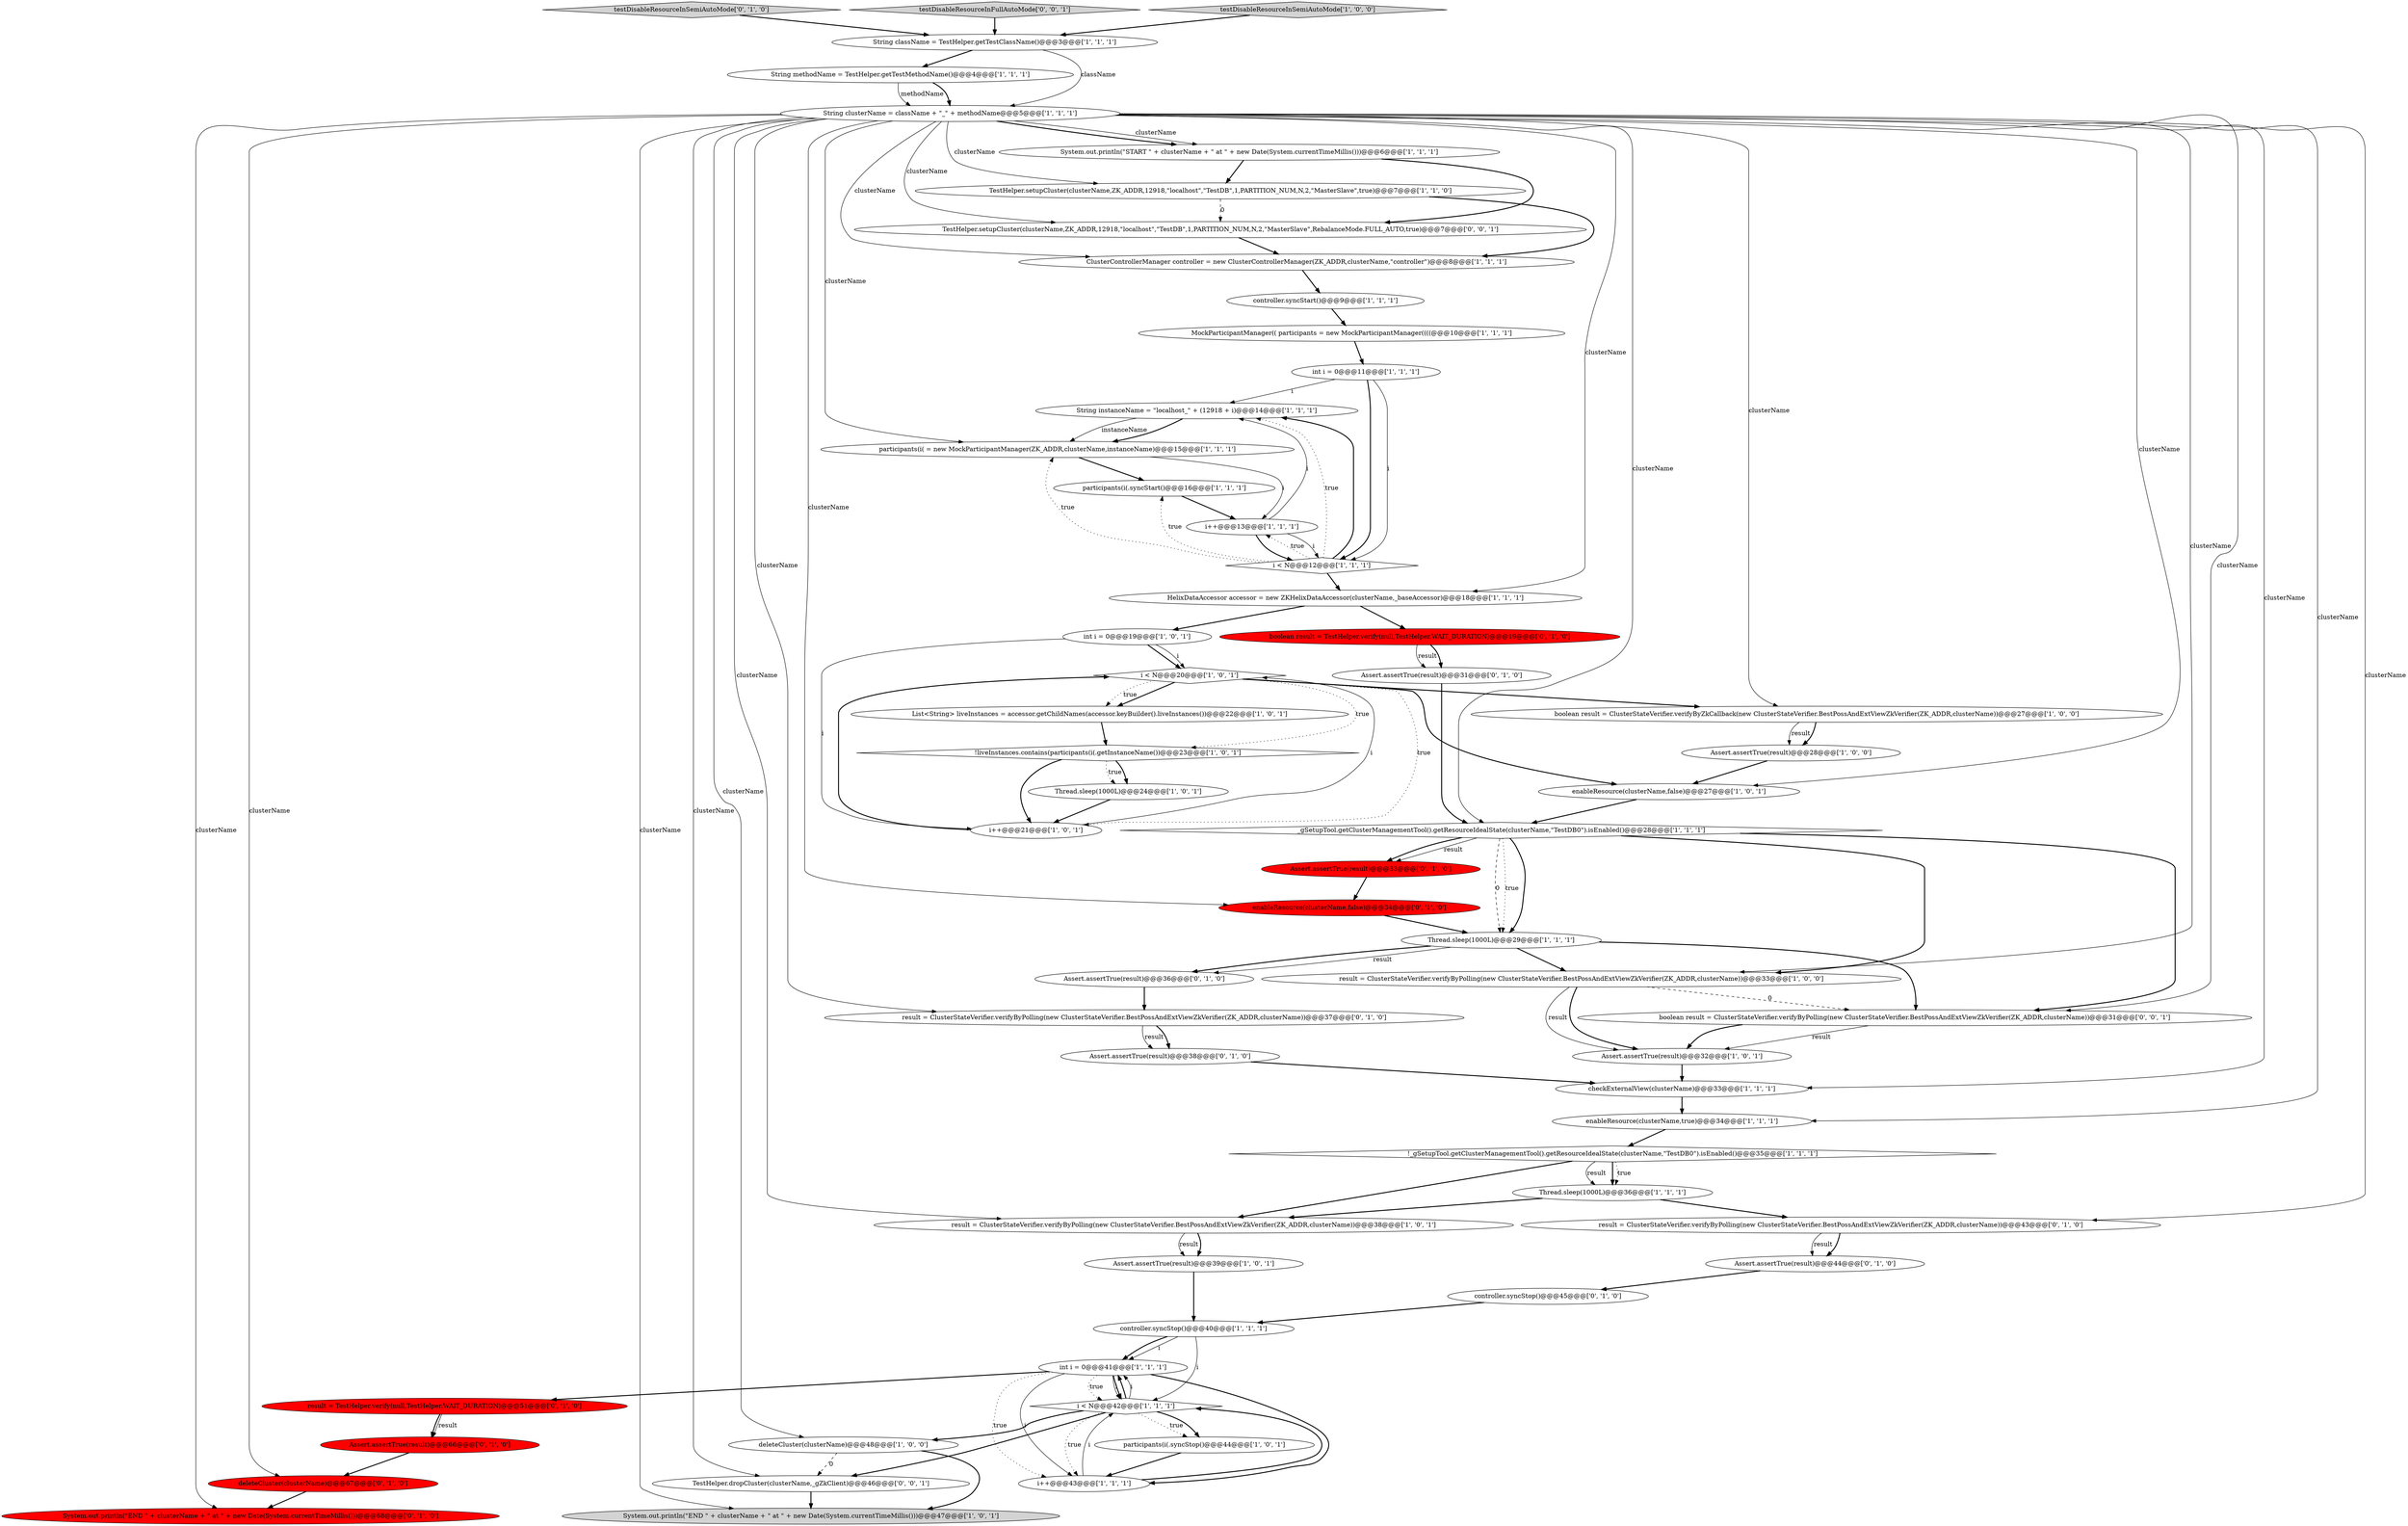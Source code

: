 digraph {
7 [style = filled, label = "String instanceName = \"localhost_\" + (12918 + i)@@@14@@@['1', '1', '1']", fillcolor = white, shape = ellipse image = "AAA0AAABBB1BBB"];
11 [style = filled, label = "checkExternalView(clusterName)@@@33@@@['1', '1', '1']", fillcolor = white, shape = ellipse image = "AAA0AAABBB1BBB"];
34 [style = filled, label = "System.out.println(\"END \" + clusterName + \" at \" + new Date(System.currentTimeMillis()))@@@47@@@['1', '0', '1']", fillcolor = lightgray, shape = ellipse image = "AAA0AAABBB1BBB"];
13 [style = filled, label = "participants(i(.syncStart()@@@16@@@['1', '1', '1']", fillcolor = white, shape = ellipse image = "AAA0AAABBB1BBB"];
52 [style = filled, label = "Assert.assertTrue(result)@@@36@@@['0', '1', '0']", fillcolor = white, shape = ellipse image = "AAA0AAABBB2BBB"];
55 [style = filled, label = "testDisableResourceInSemiAutoMode['0', '1', '0']", fillcolor = lightgray, shape = diamond image = "AAA0AAABBB2BBB"];
12 [style = filled, label = "enableResource(clusterName,true)@@@34@@@['1', '1', '1']", fillcolor = white, shape = ellipse image = "AAA0AAABBB1BBB"];
15 [style = filled, label = "System.out.println(\"START \" + clusterName + \" at \" + new Date(System.currentTimeMillis()))@@@6@@@['1', '1', '1']", fillcolor = white, shape = ellipse image = "AAA0AAABBB1BBB"];
35 [style = filled, label = "String methodName = TestHelper.getTestMethodName()@@@4@@@['1', '1', '1']", fillcolor = white, shape = ellipse image = "AAA0AAABBB1BBB"];
26 [style = filled, label = "Assert.assertTrue(result)@@@39@@@['1', '0', '1']", fillcolor = white, shape = ellipse image = "AAA0AAABBB1BBB"];
42 [style = filled, label = "Assert.assertTrue(result)@@@66@@@['0', '1', '0']", fillcolor = red, shape = ellipse image = "AAA1AAABBB2BBB"];
6 [style = filled, label = "int i = 0@@@41@@@['1', '1', '1']", fillcolor = white, shape = ellipse image = "AAA0AAABBB1BBB"];
25 [style = filled, label = "ClusterControllerManager controller = new ClusterControllerManager(ZK_ADDR,clusterName,\"controller\")@@@8@@@['1', '1', '1']", fillcolor = white, shape = ellipse image = "AAA0AAABBB1BBB"];
8 [style = filled, label = "int i = 0@@@19@@@['1', '0', '1']", fillcolor = white, shape = ellipse image = "AAA0AAABBB1BBB"];
40 [style = filled, label = "controller.syncStart()@@@9@@@['1', '1', '1']", fillcolor = white, shape = ellipse image = "AAA0AAABBB1BBB"];
16 [style = filled, label = "_gSetupTool.getClusterManagementTool().getResourceIdealState(clusterName,\"TestDB0\").isEnabled()@@@28@@@['1', '1', '1']", fillcolor = white, shape = diamond image = "AAA0AAABBB1BBB"];
32 [style = filled, label = "boolean result = ClusterStateVerifier.verifyByZkCallback(new ClusterStateVerifier.BestPossAndExtViewZkVerifier(ZK_ADDR,clusterName))@@@27@@@['1', '0', '0']", fillcolor = white, shape = ellipse image = "AAA0AAABBB1BBB"];
44 [style = filled, label = "controller.syncStop()@@@45@@@['0', '1', '0']", fillcolor = white, shape = ellipse image = "AAA0AAABBB2BBB"];
46 [style = filled, label = "result = TestHelper.verify(null,TestHelper.WAIT_DURATION)@@@51@@@['0', '1', '0']", fillcolor = red, shape = ellipse image = "AAA1AAABBB2BBB"];
49 [style = filled, label = "result = ClusterStateVerifier.verifyByPolling(new ClusterStateVerifier.BestPossAndExtViewZkVerifier(ZK_ADDR,clusterName))@@@43@@@['0', '1', '0']", fillcolor = white, shape = ellipse image = "AAA0AAABBB2BBB"];
60 [style = filled, label = "TestHelper.setupCluster(clusterName,ZK_ADDR,12918,\"localhost\",\"TestDB\",1,PARTITION_NUM,N,2,\"MasterSlave\",RebalanceMode.FULL_AUTO,true)@@@7@@@['0', '0', '1']", fillcolor = white, shape = ellipse image = "AAA0AAABBB3BBB"];
50 [style = filled, label = "deleteCluster(clusterName)@@@67@@@['0', '1', '0']", fillcolor = red, shape = ellipse image = "AAA1AAABBB2BBB"];
1 [style = filled, label = "i < N@@@42@@@['1', '1', '1']", fillcolor = white, shape = diamond image = "AAA0AAABBB1BBB"];
53 [style = filled, label = "Assert.assertTrue(result)@@@33@@@['0', '1', '0']", fillcolor = red, shape = ellipse image = "AAA1AAABBB2BBB"];
57 [style = filled, label = "boolean result = ClusterStateVerifier.verifyByPolling(new ClusterStateVerifier.BestPossAndExtViewZkVerifier(ZK_ADDR,clusterName))@@@31@@@['0', '0', '1']", fillcolor = white, shape = ellipse image = "AAA0AAABBB3BBB"];
47 [style = filled, label = "enableResource(clusterName,false)@@@34@@@['0', '1', '0']", fillcolor = red, shape = ellipse image = "AAA1AAABBB2BBB"];
2 [style = filled, label = "TestHelper.setupCluster(clusterName,ZK_ADDR,12918,\"localhost\",\"TestDB\",1,PARTITION_NUM,N,2,\"MasterSlave\",true)@@@7@@@['1', '1', '0']", fillcolor = white, shape = ellipse image = "AAA0AAABBB1BBB"];
37 [style = filled, label = "Thread.sleep(1000L)@@@29@@@['1', '1', '1']", fillcolor = white, shape = ellipse image = "AAA0AAABBB1BBB"];
17 [style = filled, label = "deleteCluster(clusterName)@@@48@@@['1', '0', '0']", fillcolor = white, shape = ellipse image = "AAA0AAABBB1BBB"];
41 [style = filled, label = "participants(i( = new MockParticipantManager(ZK_ADDR,clusterName,instanceName)@@@15@@@['1', '1', '1']", fillcolor = white, shape = ellipse image = "AAA0AAABBB1BBB"];
5 [style = filled, label = "!liveInstances.contains(participants(i(.getInstanceName())@@@23@@@['1', '0', '1']", fillcolor = white, shape = diamond image = "AAA0AAABBB1BBB"];
23 [style = filled, label = "result = ClusterStateVerifier.verifyByPolling(new ClusterStateVerifier.BestPossAndExtViewZkVerifier(ZK_ADDR,clusterName))@@@33@@@['1', '0', '0']", fillcolor = white, shape = ellipse image = "AAA0AAABBB1BBB"];
19 [style = filled, label = "MockParticipantManager(( participants = new MockParticipantManager((((@@@10@@@['1', '1', '1']", fillcolor = white, shape = ellipse image = "AAA0AAABBB1BBB"];
30 [style = filled, label = "!_gSetupTool.getClusterManagementTool().getResourceIdealState(clusterName,\"TestDB0\").isEnabled()@@@35@@@['1', '1', '1']", fillcolor = white, shape = diamond image = "AAA0AAABBB1BBB"];
14 [style = filled, label = "i < N@@@20@@@['1', '0', '1']", fillcolor = white, shape = diamond image = "AAA0AAABBB1BBB"];
22 [style = filled, label = "Thread.sleep(1000L)@@@24@@@['1', '0', '1']", fillcolor = white, shape = ellipse image = "AAA0AAABBB1BBB"];
29 [style = filled, label = "String clusterName = className + \"_\" + methodName@@@5@@@['1', '1', '1']", fillcolor = white, shape = ellipse image = "AAA0AAABBB1BBB"];
45 [style = filled, label = "Assert.assertTrue(result)@@@31@@@['0', '1', '0']", fillcolor = white, shape = ellipse image = "AAA0AAABBB2BBB"];
51 [style = filled, label = "Assert.assertTrue(result)@@@44@@@['0', '1', '0']", fillcolor = white, shape = ellipse image = "AAA0AAABBB2BBB"];
58 [style = filled, label = "testDisableResourceInFullAutoMode['0', '0', '1']", fillcolor = lightgray, shape = diamond image = "AAA0AAABBB3BBB"];
4 [style = filled, label = "String className = TestHelper.getTestClassName()@@@3@@@['1', '1', '1']", fillcolor = white, shape = ellipse image = "AAA0AAABBB1BBB"];
36 [style = filled, label = "Assert.assertTrue(result)@@@28@@@['1', '0', '0']", fillcolor = white, shape = ellipse image = "AAA0AAABBB1BBB"];
0 [style = filled, label = "Thread.sleep(1000L)@@@36@@@['1', '1', '1']", fillcolor = white, shape = ellipse image = "AAA0AAABBB1BBB"];
39 [style = filled, label = "i++@@@21@@@['1', '0', '1']", fillcolor = white, shape = ellipse image = "AAA0AAABBB1BBB"];
20 [style = filled, label = "i++@@@43@@@['1', '1', '1']", fillcolor = white, shape = ellipse image = "AAA0AAABBB1BBB"];
21 [style = filled, label = "i < N@@@12@@@['1', '1', '1']", fillcolor = white, shape = diamond image = "AAA0AAABBB1BBB"];
24 [style = filled, label = "int i = 0@@@11@@@['1', '1', '1']", fillcolor = white, shape = ellipse image = "AAA0AAABBB1BBB"];
18 [style = filled, label = "participants(i(.syncStop()@@@44@@@['1', '0', '1']", fillcolor = white, shape = ellipse image = "AAA0AAABBB1BBB"];
43 [style = filled, label = "System.out.println(\"END \" + clusterName + \" at \" + new Date(System.currentTimeMillis()))@@@68@@@['0', '1', '0']", fillcolor = red, shape = ellipse image = "AAA1AAABBB2BBB"];
59 [style = filled, label = "TestHelper.dropCluster(clusterName,_gZkClient)@@@46@@@['0', '0', '1']", fillcolor = white, shape = ellipse image = "AAA0AAABBB3BBB"];
33 [style = filled, label = "result = ClusterStateVerifier.verifyByPolling(new ClusterStateVerifier.BestPossAndExtViewZkVerifier(ZK_ADDR,clusterName))@@@38@@@['1', '0', '1']", fillcolor = white, shape = ellipse image = "AAA0AAABBB1BBB"];
10 [style = filled, label = "enableResource(clusterName,false)@@@27@@@['1', '0', '1']", fillcolor = white, shape = ellipse image = "AAA0AAABBB1BBB"];
48 [style = filled, label = "result = ClusterStateVerifier.verifyByPolling(new ClusterStateVerifier.BestPossAndExtViewZkVerifier(ZK_ADDR,clusterName))@@@37@@@['0', '1', '0']", fillcolor = white, shape = ellipse image = "AAA0AAABBB2BBB"];
56 [style = filled, label = "Assert.assertTrue(result)@@@38@@@['0', '1', '0']", fillcolor = white, shape = ellipse image = "AAA0AAABBB2BBB"];
3 [style = filled, label = "List<String> liveInstances = accessor.getChildNames(accessor.keyBuilder().liveInstances())@@@22@@@['1', '0', '1']", fillcolor = white, shape = ellipse image = "AAA0AAABBB1BBB"];
31 [style = filled, label = "HelixDataAccessor accessor = new ZKHelixDataAccessor(clusterName,_baseAccessor)@@@18@@@['1', '1', '1']", fillcolor = white, shape = ellipse image = "AAA0AAABBB1BBB"];
28 [style = filled, label = "Assert.assertTrue(result)@@@32@@@['1', '0', '1']", fillcolor = white, shape = ellipse image = "AAA0AAABBB1BBB"];
54 [style = filled, label = "boolean result = TestHelper.verify(null,TestHelper.WAIT_DURATION)@@@19@@@['0', '1', '0']", fillcolor = red, shape = ellipse image = "AAA1AAABBB2BBB"];
9 [style = filled, label = "i++@@@13@@@['1', '1', '1']", fillcolor = white, shape = ellipse image = "AAA0AAABBB1BBB"];
27 [style = filled, label = "controller.syncStop()@@@40@@@['1', '1', '1']", fillcolor = white, shape = ellipse image = "AAA0AAABBB1BBB"];
38 [style = filled, label = "testDisableResourceInSemiAutoMode['1', '0', '0']", fillcolor = lightgray, shape = diamond image = "AAA0AAABBB1BBB"];
14->3 [style = bold, label=""];
29->15 [style = bold, label=""];
16->37 [style = bold, label=""];
17->59 [style = dashed, label="0"];
29->25 [style = solid, label="clusterName"];
29->15 [style = solid, label="clusterName"];
37->52 [style = solid, label="result"];
30->0 [style = dotted, label="true"];
6->1 [style = dotted, label="true"];
38->4 [style = bold, label=""];
39->14 [style = bold, label=""];
53->47 [style = bold, label=""];
49->51 [style = bold, label=""];
27->1 [style = solid, label="i"];
46->42 [style = solid, label="result"];
47->37 [style = bold, label=""];
19->24 [style = bold, label=""];
23->28 [style = bold, label=""];
29->41 [style = solid, label="clusterName"];
3->5 [style = bold, label=""];
21->31 [style = bold, label=""];
29->48 [style = solid, label="clusterName"];
24->21 [style = bold, label=""];
5->22 [style = dotted, label="true"];
21->7 [style = dotted, label="true"];
35->29 [style = solid, label="methodName"];
14->39 [style = dotted, label="true"];
2->60 [style = dashed, label="0"];
20->1 [style = solid, label="i"];
9->21 [style = bold, label=""];
29->23 [style = solid, label="clusterName"];
14->3 [style = dotted, label="true"];
41->9 [style = solid, label="i"];
6->46 [style = bold, label=""];
29->49 [style = solid, label="clusterName"];
2->25 [style = bold, label=""];
32->36 [style = solid, label="result"];
23->57 [style = dashed, label="0"];
41->13 [style = bold, label=""];
25->40 [style = bold, label=""];
24->21 [style = solid, label="i"];
6->1 [style = solid, label="i"];
46->42 [style = bold, label=""];
4->29 [style = solid, label="className"];
50->43 [style = bold, label=""];
16->37 [style = dashed, label="0"];
7->41 [style = solid, label="instanceName"];
5->39 [style = bold, label=""];
51->44 [style = bold, label=""];
14->10 [style = bold, label=""];
11->12 [style = bold, label=""];
59->34 [style = bold, label=""];
54->45 [style = solid, label="result"];
1->17 [style = bold, label=""];
6->20 [style = dotted, label="true"];
1->18 [style = dotted, label="true"];
26->27 [style = bold, label=""];
18->20 [style = bold, label=""];
17->34 [style = bold, label=""];
21->9 [style = dotted, label="true"];
52->48 [style = bold, label=""];
29->2 [style = solid, label="clusterName"];
29->34 [style = solid, label="clusterName"];
1->59 [style = bold, label=""];
21->7 [style = bold, label=""];
32->36 [style = bold, label=""];
29->31 [style = solid, label="clusterName"];
30->0 [style = solid, label="result"];
21->13 [style = dotted, label="true"];
39->14 [style = solid, label="i"];
49->51 [style = solid, label="result"];
9->21 [style = solid, label="i"];
5->22 [style = bold, label=""];
56->11 [style = bold, label=""];
6->20 [style = solid, label="i"];
35->29 [style = bold, label=""];
29->12 [style = solid, label="clusterName"];
30->33 [style = bold, label=""];
8->39 [style = solid, label="i"];
40->19 [style = bold, label=""];
8->14 [style = bold, label=""];
29->43 [style = solid, label="clusterName"];
45->16 [style = bold, label=""];
29->11 [style = solid, label="clusterName"];
29->17 [style = solid, label="clusterName"];
16->23 [style = bold, label=""];
20->1 [style = bold, label=""];
33->26 [style = bold, label=""];
60->25 [style = bold, label=""];
33->26 [style = solid, label="result"];
6->20 [style = bold, label=""];
6->1 [style = bold, label=""];
21->41 [style = dotted, label="true"];
1->6 [style = bold, label=""];
14->5 [style = dotted, label="true"];
10->16 [style = bold, label=""];
0->49 [style = bold, label=""];
48->56 [style = solid, label="result"];
22->39 [style = bold, label=""];
37->52 [style = bold, label=""];
7->41 [style = bold, label=""];
30->0 [style = bold, label=""];
13->9 [style = bold, label=""];
58->4 [style = bold, label=""];
9->7 [style = solid, label="i"];
16->53 [style = solid, label="result"];
29->10 [style = solid, label="clusterName"];
14->32 [style = bold, label=""];
31->8 [style = bold, label=""];
1->20 [style = dotted, label="true"];
31->54 [style = bold, label=""];
36->10 [style = bold, label=""];
37->57 [style = bold, label=""];
54->45 [style = bold, label=""];
29->60 [style = solid, label="clusterName"];
4->35 [style = bold, label=""];
15->2 [style = bold, label=""];
15->60 [style = bold, label=""];
16->37 [style = dotted, label="true"];
42->50 [style = bold, label=""];
48->56 [style = bold, label=""];
1->6 [style = solid, label="i"];
29->47 [style = solid, label="clusterName"];
27->6 [style = solid, label="i"];
57->28 [style = bold, label=""];
24->7 [style = solid, label="i"];
57->28 [style = solid, label="result"];
28->11 [style = bold, label=""];
12->30 [style = bold, label=""];
1->18 [style = bold, label=""];
29->33 [style = solid, label="clusterName"];
29->32 [style = solid, label="clusterName"];
37->23 [style = bold, label=""];
29->57 [style = solid, label="clusterName"];
16->53 [style = bold, label=""];
27->6 [style = bold, label=""];
55->4 [style = bold, label=""];
0->33 [style = bold, label=""];
8->14 [style = solid, label="i"];
29->16 [style = solid, label="clusterName"];
16->57 [style = bold, label=""];
29->59 [style = solid, label="clusterName"];
44->27 [style = bold, label=""];
23->28 [style = solid, label="result"];
29->50 [style = solid, label="clusterName"];
}
